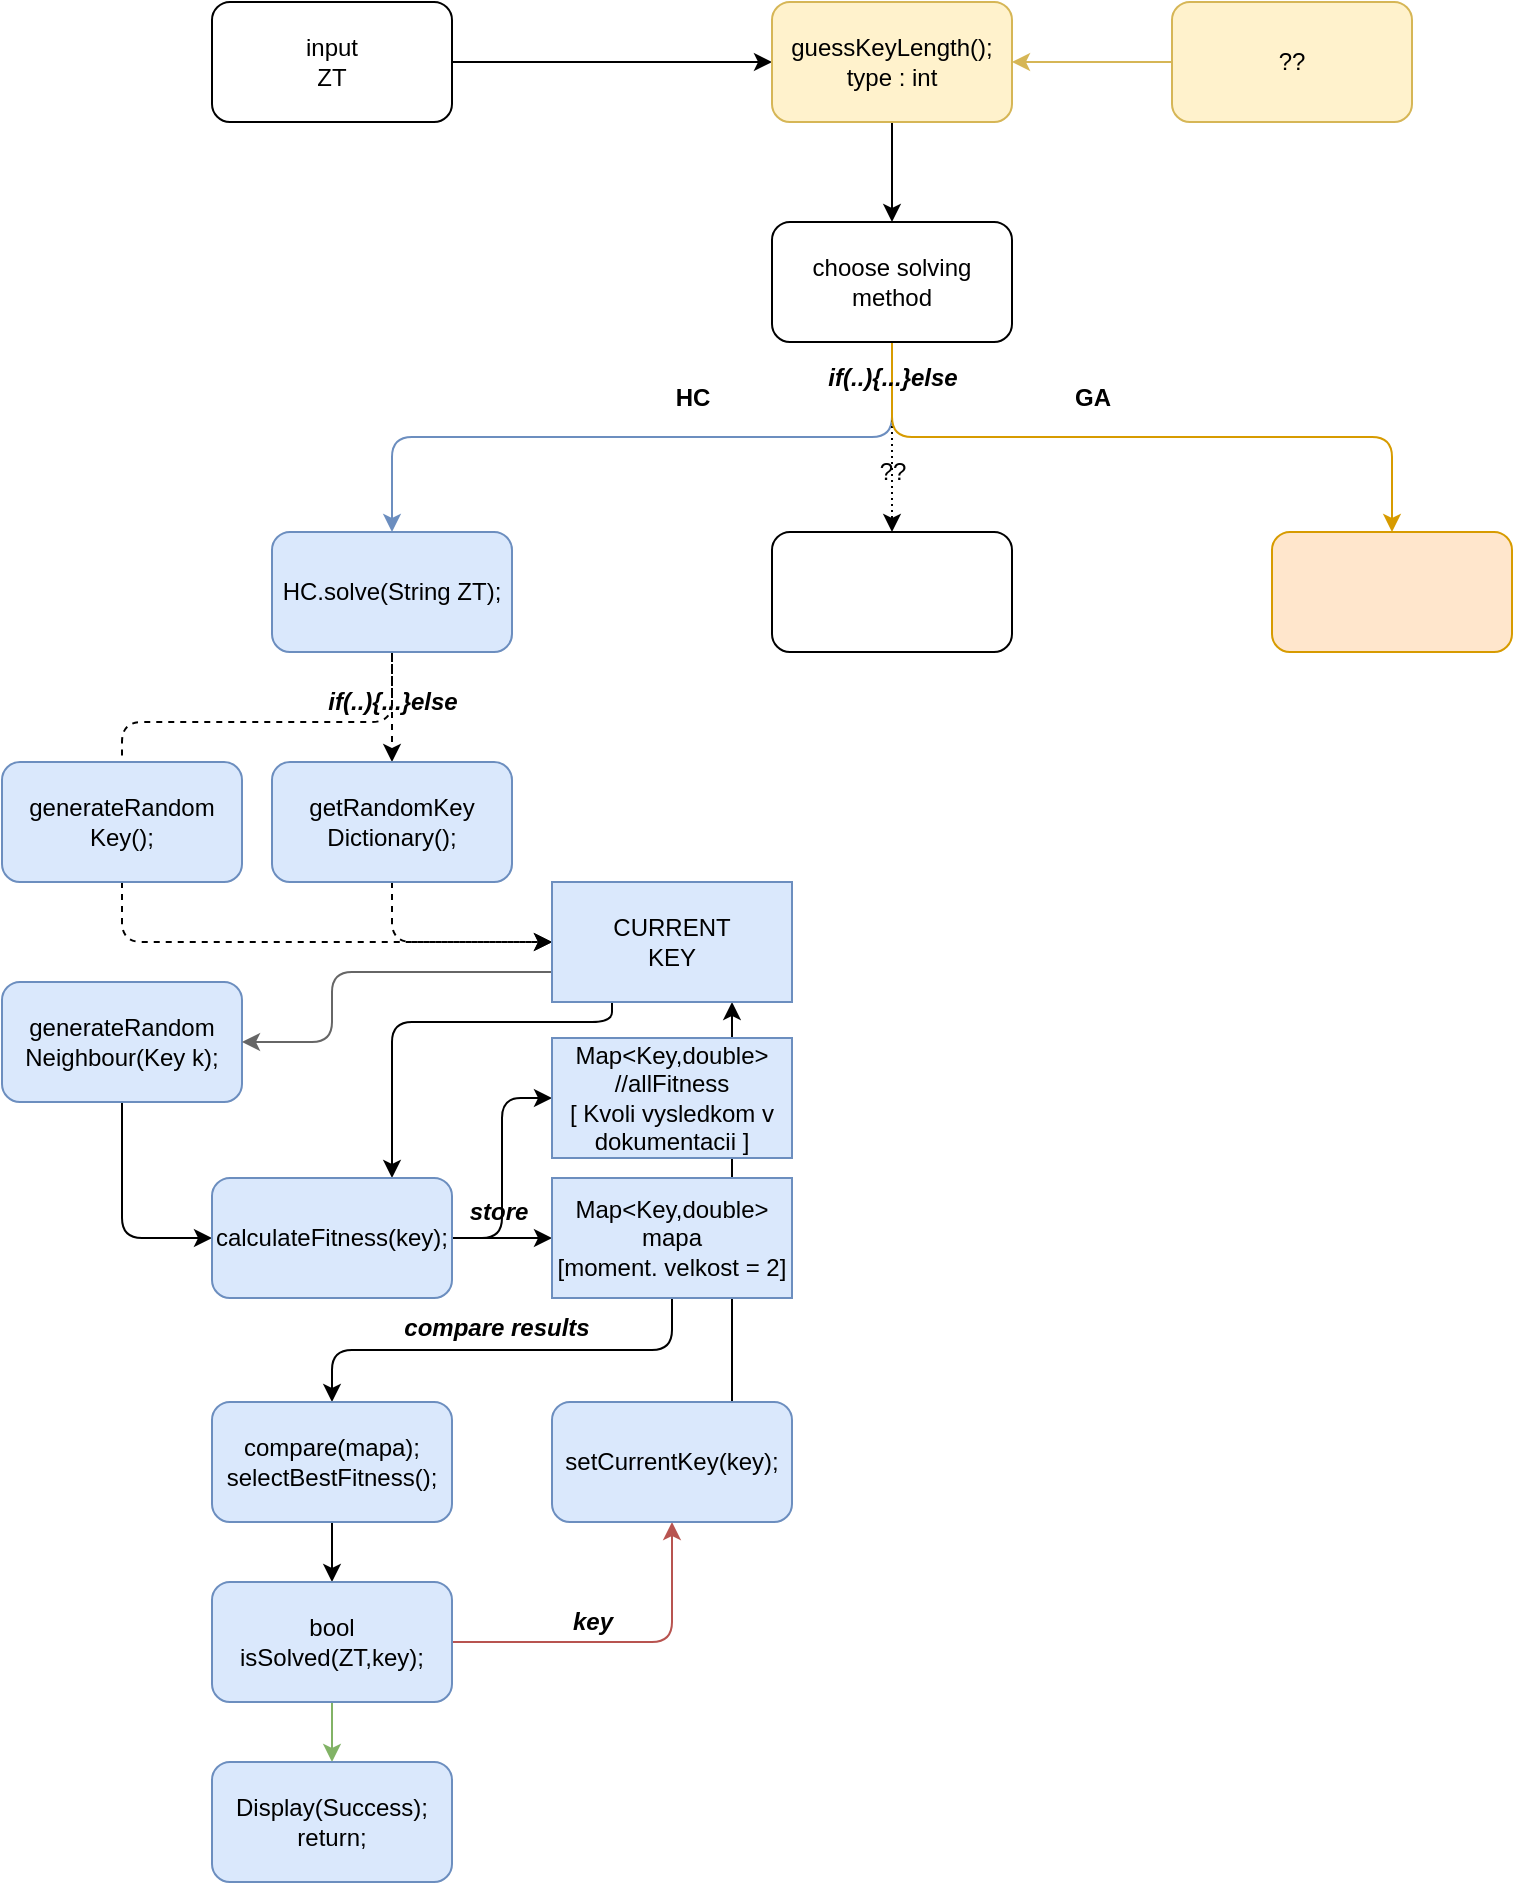 <mxfile version="12.3.8" type="device" pages="1"><diagram id="tXlM2wYgbnUvs_m_xS7g" name="Page-1"><mxGraphModel dx="1422" dy="794" grid="1" gridSize="10" guides="1" tooltips="1" connect="1" arrows="1" fold="1" page="1" pageScale="1" pageWidth="850" pageHeight="1100" math="0" shadow="0"><root><mxCell id="0"/><mxCell id="1" parent="0"/><mxCell id="NWBmUYDlqzbnJu7Rzxj--64" style="edgeStyle=orthogonalEdgeStyle;rounded=1;orthogonalLoop=1;jettySize=auto;html=1;exitX=0.75;exitY=0;exitDx=0;exitDy=0;entryX=0.75;entryY=1;entryDx=0;entryDy=0;" edge="1" parent="1" source="NWBmUYDlqzbnJu7Rzxj--61" target="NWBmUYDlqzbnJu7Rzxj--26"><mxGeometry relative="1" as="geometry"/></mxCell><mxCell id="NWBmUYDlqzbnJu7Rzxj--3" style="edgeStyle=orthogonalEdgeStyle;rounded=0;orthogonalLoop=1;jettySize=auto;html=1;exitX=1;exitY=0.5;exitDx=0;exitDy=0;" edge="1" parent="1" source="NWBmUYDlqzbnJu7Rzxj--1" target="NWBmUYDlqzbnJu7Rzxj--2"><mxGeometry relative="1" as="geometry"/></mxCell><mxCell id="NWBmUYDlqzbnJu7Rzxj--1" value="input&lt;br&gt;ZT" style="rounded=1;whiteSpace=wrap;html=1;" vertex="1" parent="1"><mxGeometry x="110" y="80" width="120" height="60" as="geometry"/></mxCell><mxCell id="NWBmUYDlqzbnJu7Rzxj--5" style="edgeStyle=orthogonalEdgeStyle;rounded=0;orthogonalLoop=1;jettySize=auto;html=1;exitX=0.5;exitY=1;exitDx=0;exitDy=0;entryX=0.5;entryY=0;entryDx=0;entryDy=0;" edge="1" parent="1" source="NWBmUYDlqzbnJu7Rzxj--2" target="NWBmUYDlqzbnJu7Rzxj--4"><mxGeometry relative="1" as="geometry"/></mxCell><mxCell id="NWBmUYDlqzbnJu7Rzxj--2" value="guessKeyLength();&lt;br&gt;type : int" style="rounded=1;whiteSpace=wrap;html=1;fillColor=#fff2cc;strokeColor=#d6b656;" vertex="1" parent="1"><mxGeometry x="390" y="80" width="120" height="60" as="geometry"/></mxCell><mxCell id="NWBmUYDlqzbnJu7Rzxj--9" style="edgeStyle=orthogonalEdgeStyle;rounded=1;orthogonalLoop=1;jettySize=auto;html=1;exitX=0.5;exitY=1;exitDx=0;exitDy=0;entryX=0.5;entryY=0;entryDx=0;entryDy=0;fillColor=#dae8fc;strokeColor=#6c8ebf;" edge="1" parent="1" source="NWBmUYDlqzbnJu7Rzxj--4" target="NWBmUYDlqzbnJu7Rzxj--6"><mxGeometry relative="1" as="geometry"/></mxCell><mxCell id="NWBmUYDlqzbnJu7Rzxj--10" style="edgeStyle=orthogonalEdgeStyle;rounded=0;orthogonalLoop=1;jettySize=auto;html=1;exitX=0.5;exitY=1;exitDx=0;exitDy=0;entryX=0.5;entryY=0;entryDx=0;entryDy=0;dashed=1;dashPattern=1 2;" edge="1" parent="1" source="NWBmUYDlqzbnJu7Rzxj--4" target="NWBmUYDlqzbnJu7Rzxj--7"><mxGeometry relative="1" as="geometry"/></mxCell><mxCell id="NWBmUYDlqzbnJu7Rzxj--11" style="edgeStyle=orthogonalEdgeStyle;rounded=1;orthogonalLoop=1;jettySize=auto;html=1;exitX=0.5;exitY=1;exitDx=0;exitDy=0;entryX=0.5;entryY=0;entryDx=0;entryDy=0;fillColor=#ffe6cc;strokeColor=#d79b00;" edge="1" parent="1" source="NWBmUYDlqzbnJu7Rzxj--4" target="NWBmUYDlqzbnJu7Rzxj--8"><mxGeometry relative="1" as="geometry"/></mxCell><mxCell id="NWBmUYDlqzbnJu7Rzxj--4" value="choose solving method" style="rounded=1;whiteSpace=wrap;html=1;" vertex="1" parent="1"><mxGeometry x="390" y="190" width="120" height="60" as="geometry"/></mxCell><mxCell id="NWBmUYDlqzbnJu7Rzxj--21" style="edgeStyle=orthogonalEdgeStyle;rounded=1;orthogonalLoop=1;jettySize=auto;html=1;exitX=0.5;exitY=1;exitDx=0;exitDy=0;entryX=0.5;entryY=0;entryDx=0;entryDy=0;dashed=1;" edge="1" parent="1" source="NWBmUYDlqzbnJu7Rzxj--6" target="NWBmUYDlqzbnJu7Rzxj--20"><mxGeometry relative="1" as="geometry"/></mxCell><mxCell id="NWBmUYDlqzbnJu7Rzxj--22" style="edgeStyle=orthogonalEdgeStyle;orthogonalLoop=1;jettySize=auto;html=1;exitX=0.5;exitY=1;exitDx=0;exitDy=0;entryX=0.5;entryY=0;entryDx=0;entryDy=0;rounded=1;dashed=1;" edge="1" parent="1"><mxGeometry relative="1" as="geometry"><mxPoint x="200" y="407" as="sourcePoint"/><mxPoint x="65" y="482" as="targetPoint"/><Array as="points"><mxPoint x="200" y="440"/><mxPoint x="65" y="440"/></Array></mxGeometry></mxCell><mxCell id="NWBmUYDlqzbnJu7Rzxj--6" value="HC.solve(String ZT);" style="rounded=1;whiteSpace=wrap;html=1;fillColor=#dae8fc;strokeColor=#6c8ebf;" vertex="1" parent="1"><mxGeometry x="140" y="345" width="120" height="60" as="geometry"/></mxCell><mxCell id="NWBmUYDlqzbnJu7Rzxj--7" value="" style="rounded=1;whiteSpace=wrap;html=1;" vertex="1" parent="1"><mxGeometry x="390" y="345" width="120" height="60" as="geometry"/></mxCell><mxCell id="NWBmUYDlqzbnJu7Rzxj--8" value="" style="rounded=1;whiteSpace=wrap;html=1;fillColor=#ffe6cc;strokeColor=#d79b00;" vertex="1" parent="1"><mxGeometry x="640" y="345" width="120" height="60" as="geometry"/></mxCell><mxCell id="NWBmUYDlqzbnJu7Rzxj--12" value="&lt;b&gt;HC&lt;/b&gt;" style="text;html=1;align=center;verticalAlign=middle;resizable=0;points=[];;autosize=1;" vertex="1" parent="1"><mxGeometry x="335" y="267.5" width="30" height="20" as="geometry"/></mxCell><mxCell id="NWBmUYDlqzbnJu7Rzxj--13" value="&lt;b&gt;GA&lt;/b&gt;" style="text;html=1;align=center;verticalAlign=middle;resizable=0;points=[];;autosize=1;" vertex="1" parent="1"><mxGeometry x="535" y="267.5" width="30" height="20" as="geometry"/></mxCell><mxCell id="NWBmUYDlqzbnJu7Rzxj--18" style="edgeStyle=orthogonalEdgeStyle;rounded=0;orthogonalLoop=1;jettySize=auto;html=1;exitX=0;exitY=0.5;exitDx=0;exitDy=0;entryX=1;entryY=0.5;entryDx=0;entryDy=0;fillColor=#fff2cc;strokeColor=#d6b656;" edge="1" parent="1" source="NWBmUYDlqzbnJu7Rzxj--17" target="NWBmUYDlqzbnJu7Rzxj--2"><mxGeometry relative="1" as="geometry"/></mxCell><mxCell id="NWBmUYDlqzbnJu7Rzxj--17" value="??" style="rounded=1;whiteSpace=wrap;html=1;fillColor=#fff2cc;strokeColor=#d6b656;" vertex="1" parent="1"><mxGeometry x="590" y="80" width="120" height="60" as="geometry"/></mxCell><mxCell id="NWBmUYDlqzbnJu7Rzxj--27" style="edgeStyle=orthogonalEdgeStyle;rounded=1;orthogonalLoop=1;jettySize=auto;html=1;exitX=0.5;exitY=1;exitDx=0;exitDy=0;entryX=0;entryY=0.5;entryDx=0;entryDy=0;dashed=1;" edge="1" parent="1" source="NWBmUYDlqzbnJu7Rzxj--19" target="NWBmUYDlqzbnJu7Rzxj--26"><mxGeometry relative="1" as="geometry"><Array as="points"><mxPoint x="65" y="550"/></Array></mxGeometry></mxCell><mxCell id="NWBmUYDlqzbnJu7Rzxj--19" value="generateRandom&lt;br&gt;Key();" style="rounded=1;whiteSpace=wrap;html=1;fillColor=#dae8fc;strokeColor=#6c8ebf;" vertex="1" parent="1"><mxGeometry x="5" y="460" width="120" height="60" as="geometry"/></mxCell><mxCell id="NWBmUYDlqzbnJu7Rzxj--28" style="edgeStyle=orthogonalEdgeStyle;rounded=1;orthogonalLoop=1;jettySize=auto;html=1;exitX=0.5;exitY=1;exitDx=0;exitDy=0;entryX=0;entryY=0.5;entryDx=0;entryDy=0;dashed=1;" edge="1" parent="1" source="NWBmUYDlqzbnJu7Rzxj--20" target="NWBmUYDlqzbnJu7Rzxj--26"><mxGeometry relative="1" as="geometry"><Array as="points"><mxPoint x="200" y="550"/></Array></mxGeometry></mxCell><mxCell id="NWBmUYDlqzbnJu7Rzxj--20" value="getRandomKey&lt;br&gt;Dictionary();" style="rounded=1;whiteSpace=wrap;html=1;fillColor=#dae8fc;strokeColor=#6c8ebf;" vertex="1" parent="1"><mxGeometry x="140" y="460" width="120" height="60" as="geometry"/></mxCell><mxCell id="NWBmUYDlqzbnJu7Rzxj--38" style="edgeStyle=orthogonalEdgeStyle;rounded=1;orthogonalLoop=1;jettySize=auto;html=1;exitX=0.5;exitY=1;exitDx=0;exitDy=0;entryX=0;entryY=0.5;entryDx=0;entryDy=0;" edge="1" parent="1" source="NWBmUYDlqzbnJu7Rzxj--23" target="NWBmUYDlqzbnJu7Rzxj--30"><mxGeometry relative="1" as="geometry"/></mxCell><mxCell id="NWBmUYDlqzbnJu7Rzxj--23" value="generateRandom&lt;br&gt;Neighbour(Key k);" style="rounded=1;whiteSpace=wrap;html=1;fillColor=#dae8fc;strokeColor=#6c8ebf;" vertex="1" parent="1"><mxGeometry x="5" y="570" width="120" height="60" as="geometry"/></mxCell><mxCell id="NWBmUYDlqzbnJu7Rzxj--15" value="??" style="text;html=1;align=center;verticalAlign=middle;resizable=0;points=[];;autosize=1;" vertex="1" parent="1"><mxGeometry x="435" y="305" width="30" height="20" as="geometry"/></mxCell><mxCell id="NWBmUYDlqzbnJu7Rzxj--37" style="edgeStyle=orthogonalEdgeStyle;rounded=1;orthogonalLoop=1;jettySize=auto;html=1;exitX=0;exitY=0.75;exitDx=0;exitDy=0;entryX=1;entryY=0.5;entryDx=0;entryDy=0;fillColor=#f5f5f5;strokeColor=#666666;" edge="1" parent="1" source="NWBmUYDlqzbnJu7Rzxj--26" target="NWBmUYDlqzbnJu7Rzxj--23"><mxGeometry relative="1" as="geometry"><Array as="points"><mxPoint x="170" y="565"/><mxPoint x="170" y="600"/></Array></mxGeometry></mxCell><mxCell id="NWBmUYDlqzbnJu7Rzxj--39" style="edgeStyle=orthogonalEdgeStyle;rounded=1;orthogonalLoop=1;jettySize=auto;html=1;exitX=0.25;exitY=1;exitDx=0;exitDy=0;entryX=0.75;entryY=0;entryDx=0;entryDy=0;" edge="1" parent="1" source="NWBmUYDlqzbnJu7Rzxj--26" target="NWBmUYDlqzbnJu7Rzxj--30"><mxGeometry relative="1" as="geometry"><Array as="points"><mxPoint x="310" y="590"/><mxPoint x="200" y="590"/></Array></mxGeometry></mxCell><mxCell id="NWBmUYDlqzbnJu7Rzxj--26" value="CURRENT&lt;br&gt;KEY" style="rounded=0;whiteSpace=wrap;html=1;fillColor=#dae8fc;strokeColor=#6c8ebf;" vertex="1" parent="1"><mxGeometry x="280" y="520" width="120" height="60" as="geometry"/></mxCell><mxCell id="NWBmUYDlqzbnJu7Rzxj--40" style="edgeStyle=orthogonalEdgeStyle;rounded=1;orthogonalLoop=1;jettySize=auto;html=1;exitX=1;exitY=0.5;exitDx=0;exitDy=0;entryX=0;entryY=0.5;entryDx=0;entryDy=0;" edge="1" parent="1" source="NWBmUYDlqzbnJu7Rzxj--30" target="NWBmUYDlqzbnJu7Rzxj--33"><mxGeometry relative="1" as="geometry"/></mxCell><mxCell id="NWBmUYDlqzbnJu7Rzxj--52" value="" style="edgeStyle=orthogonalEdgeStyle;rounded=1;orthogonalLoop=1;jettySize=auto;html=1;exitX=0.5;exitY=1;exitDx=0;exitDy=0;" edge="1" parent="1" source="NWBmUYDlqzbnJu7Rzxj--33" target="NWBmUYDlqzbnJu7Rzxj--46"><mxGeometry relative="1" as="geometry"/></mxCell><mxCell id="NWBmUYDlqzbnJu7Rzxj--56" style="edgeStyle=orthogonalEdgeStyle;rounded=1;orthogonalLoop=1;jettySize=auto;html=1;exitX=1;exitY=0.5;exitDx=0;exitDy=0;entryX=0;entryY=0.5;entryDx=0;entryDy=0;" edge="1" parent="1" source="NWBmUYDlqzbnJu7Rzxj--30" target="NWBmUYDlqzbnJu7Rzxj--53"><mxGeometry relative="1" as="geometry"/></mxCell><mxCell id="NWBmUYDlqzbnJu7Rzxj--30" value="calculateFitness(key);" style="rounded=1;whiteSpace=wrap;html=1;fillColor=#dae8fc;strokeColor=#6c8ebf;" vertex="1" parent="1"><mxGeometry x="110" y="668" width="120" height="60" as="geometry"/></mxCell><mxCell id="NWBmUYDlqzbnJu7Rzxj--33" value="Map&amp;lt;Key,double&amp;gt; mapa&lt;br&gt;[moment. velkost = 2]" style="rounded=0;whiteSpace=wrap;html=1;fillColor=#dae8fc;strokeColor=#6c8ebf;" vertex="1" parent="1"><mxGeometry x="280" y="668" width="120" height="60" as="geometry"/></mxCell><mxCell id="NWBmUYDlqzbnJu7Rzxj--41" value="&lt;i&gt;&lt;b&gt;store&lt;/b&gt;&lt;/i&gt;" style="text;html=1;align=center;verticalAlign=middle;resizable=0;points=[];;autosize=1;" vertex="1" parent="1"><mxGeometry x="233" y="675" width="40" height="20" as="geometry"/></mxCell><mxCell id="NWBmUYDlqzbnJu7Rzxj--44" value="&lt;i&gt;&lt;b&gt;if(..){...}else&lt;/b&gt;&lt;/i&gt;" style="text;html=1;align=center;verticalAlign=middle;resizable=0;points=[];;autosize=1;" vertex="1" parent="1"><mxGeometry x="160" y="420" width="80" height="20" as="geometry"/></mxCell><mxCell id="NWBmUYDlqzbnJu7Rzxj--45" value="&lt;i&gt;&lt;b&gt;if(..){...}else&lt;/b&gt;&lt;/i&gt;" style="text;html=1;align=center;verticalAlign=middle;resizable=0;points=[];;autosize=1;" vertex="1" parent="1"><mxGeometry x="410" y="257.5" width="80" height="20" as="geometry"/></mxCell><mxCell id="NWBmUYDlqzbnJu7Rzxj--59" style="edgeStyle=orthogonalEdgeStyle;rounded=1;orthogonalLoop=1;jettySize=auto;html=1;exitX=0.5;exitY=1;exitDx=0;exitDy=0;entryX=0.5;entryY=0;entryDx=0;entryDy=0;" edge="1" parent="1" source="NWBmUYDlqzbnJu7Rzxj--46" target="NWBmUYDlqzbnJu7Rzxj--58"><mxGeometry relative="1" as="geometry"/></mxCell><mxCell id="NWBmUYDlqzbnJu7Rzxj--46" value="compare(mapa);&lt;br&gt;selectBestFitness();" style="rounded=1;whiteSpace=wrap;html=1;fillColor=#dae8fc;strokeColor=#6c8ebf;" vertex="1" parent="1"><mxGeometry x="110" y="780" width="120" height="60" as="geometry"/></mxCell><mxCell id="NWBmUYDlqzbnJu7Rzxj--48" value="&lt;i&gt;&lt;b&gt;compare results&lt;/b&gt;&lt;/i&gt;" style="text;html=1;align=center;verticalAlign=middle;resizable=0;points=[];;autosize=1;" vertex="1" parent="1"><mxGeometry x="197" y="733" width="110" height="20" as="geometry"/></mxCell><mxCell id="NWBmUYDlqzbnJu7Rzxj--53" value="Map&amp;lt;Key,double&amp;gt;&lt;br&gt;//allFitness&lt;br&gt;[ Kvoli vysledkom v dokumentacii ]" style="rounded=0;whiteSpace=wrap;html=1;fillColor=#dae8fc;strokeColor=#6c8ebf;" vertex="1" parent="1"><mxGeometry x="280" y="598" width="120" height="60" as="geometry"/></mxCell><mxCell id="NWBmUYDlqzbnJu7Rzxj--62" style="edgeStyle=orthogonalEdgeStyle;rounded=1;orthogonalLoop=1;jettySize=auto;html=1;exitX=1;exitY=0.5;exitDx=0;exitDy=0;entryX=0.5;entryY=1;entryDx=0;entryDy=0;fillColor=#f8cecc;strokeColor=#b85450;" edge="1" parent="1" source="NWBmUYDlqzbnJu7Rzxj--58" target="NWBmUYDlqzbnJu7Rzxj--61"><mxGeometry relative="1" as="geometry"/></mxCell><mxCell id="NWBmUYDlqzbnJu7Rzxj--66" style="edgeStyle=orthogonalEdgeStyle;rounded=1;orthogonalLoop=1;jettySize=auto;html=1;exitX=0.5;exitY=1;exitDx=0;exitDy=0;entryX=0.5;entryY=0;entryDx=0;entryDy=0;fillColor=#d5e8d4;strokeColor=#82b366;" edge="1" parent="1" source="NWBmUYDlqzbnJu7Rzxj--58" target="NWBmUYDlqzbnJu7Rzxj--65"><mxGeometry relative="1" as="geometry"/></mxCell><mxCell id="NWBmUYDlqzbnJu7Rzxj--58" value="bool isSolved(ZT,key);" style="rounded=1;whiteSpace=wrap;html=1;fillColor=#dae8fc;strokeColor=#6c8ebf;" vertex="1" parent="1"><mxGeometry x="110" y="870" width="120" height="60" as="geometry"/></mxCell><mxCell id="NWBmUYDlqzbnJu7Rzxj--61" value="setCurrentKey(key);" style="rounded=1;whiteSpace=wrap;html=1;fillColor=#dae8fc;strokeColor=#6c8ebf;" vertex="1" parent="1"><mxGeometry x="280" y="780" width="120" height="60" as="geometry"/></mxCell><mxCell id="NWBmUYDlqzbnJu7Rzxj--65" value="Display(Success);&lt;br&gt;return;" style="rounded=1;whiteSpace=wrap;html=1;fillColor=#dae8fc;strokeColor=#6c8ebf;" vertex="1" parent="1"><mxGeometry x="110" y="960" width="120" height="60" as="geometry"/></mxCell><mxCell id="NWBmUYDlqzbnJu7Rzxj--67" value="&lt;b&gt;&lt;i&gt;key&lt;/i&gt;&lt;/b&gt;" style="text;html=1;align=center;verticalAlign=middle;resizable=0;points=[];;autosize=1;" vertex="1" parent="1"><mxGeometry x="280" y="880" width="40" height="20" as="geometry"/></mxCell></root></mxGraphModel></diagram></mxfile>